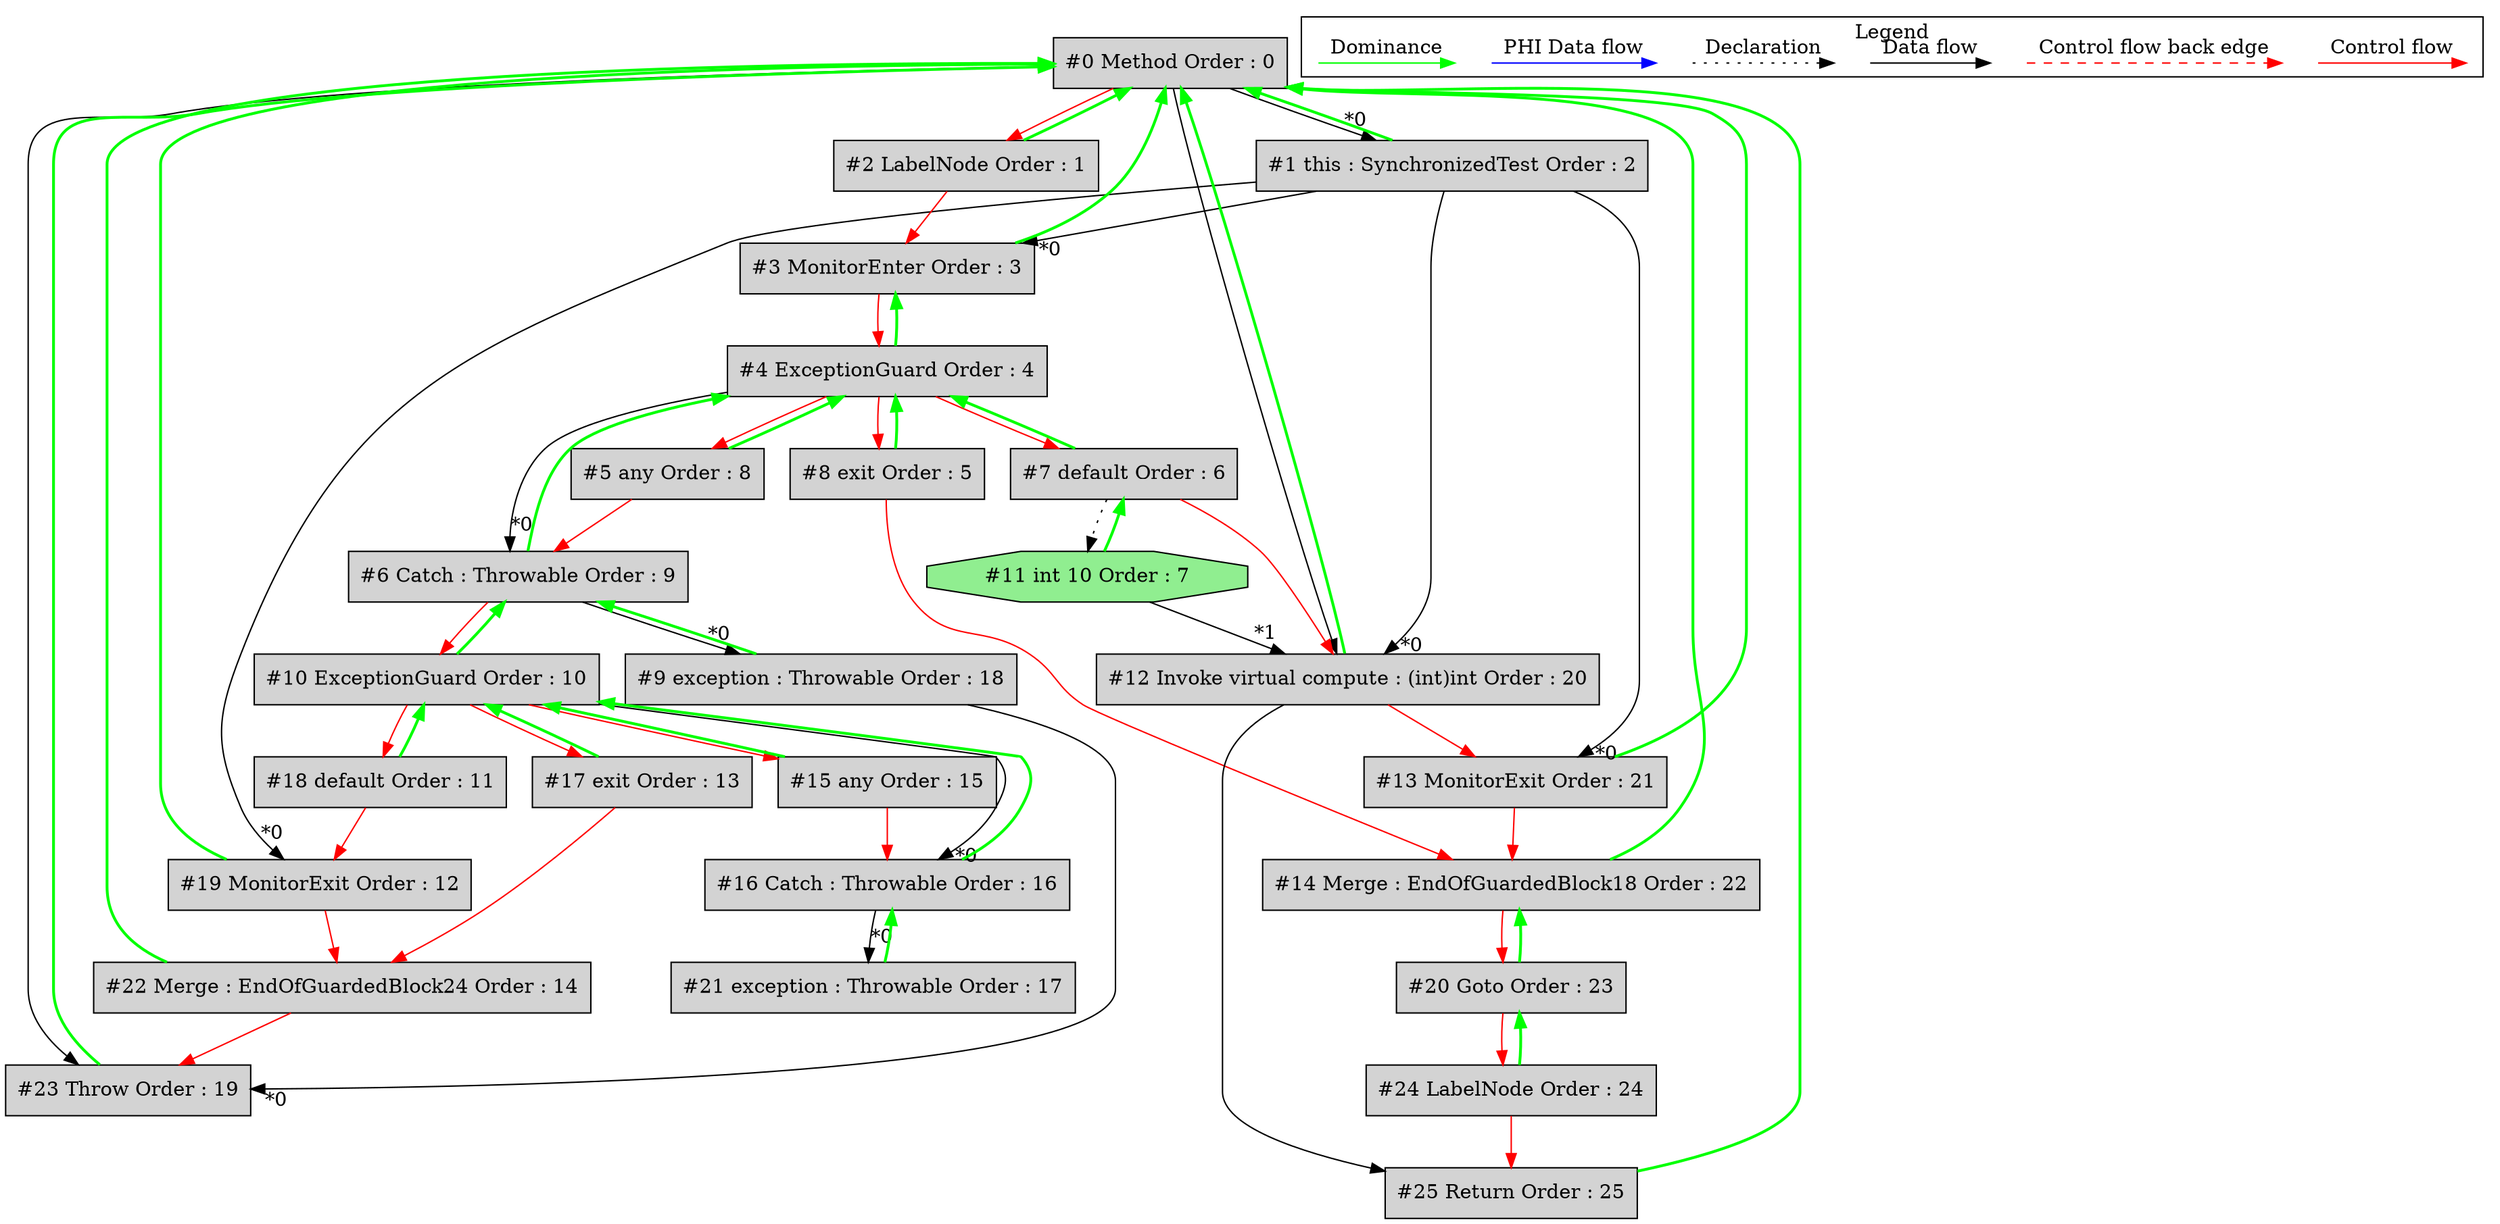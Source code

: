 digraph debugoutput {
 ordering="in";
 node0[label="#0 Method Order : 0",shape=box, fillcolor=lightgrey, style=filled];
 node1[label="#1 this : SynchronizedTest Order : 2",shape=box, fillcolor=lightgrey, style=filled];
 node1 -> node0[dir="forward" color="green" penwidth="2"];
 node0 -> node1[headlabel="*0", labeldistance=2];
 node2[label="#2 LabelNode Order : 1",shape=box, fillcolor=lightgrey, style=filled];
 node2 -> node0[dir="forward" color="green" penwidth="2"];
 node0 -> node2[labeldistance=2, color=red, fontcolor=red];
 node3[label="#3 MonitorEnter Order : 3",shape=box, fillcolor=lightgrey, style=filled];
 node3 -> node0[dir="forward" color="green" penwidth="2"];
 node1 -> node3[headlabel="*0", labeldistance=2];
 node2 -> node3[labeldistance=2, color=red, fontcolor=red];
 node4[label="#4 ExceptionGuard Order : 4",shape=box, fillcolor=lightgrey, style=filled];
 node4 -> node3[dir="forward" color="green" penwidth="2"];
 node3 -> node4[labeldistance=2, color=red, fontcolor=red];
 node5[label="#5 any Order : 8",shape=box, fillcolor=lightgrey, style=filled];
 node5 -> node4[dir="forward" color="green" penwidth="2"];
 node4 -> node5[labeldistance=2, color=red, fontcolor=red];
 node6[label="#6 Catch : Throwable Order : 9",shape=box, fillcolor=lightgrey, style=filled];
 node6 -> node4[dir="forward" color="green" penwidth="2"];
 node4 -> node6[headlabel="*0", labeldistance=2];
 node5 -> node6[labeldistance=2, color=red, fontcolor=red];
 node7[label="#7 default Order : 6",shape=box, fillcolor=lightgrey, style=filled];
 node7 -> node4[dir="forward" color="green" penwidth="2"];
 node4 -> node7[labeldistance=2, color=red, fontcolor=red];
 node8[label="#8 exit Order : 5",shape=box, fillcolor=lightgrey, style=filled];
 node8 -> node4[dir="forward" color="green" penwidth="2"];
 node4 -> node8[labeldistance=2, color=red, fontcolor=red];
 node9[label="#9 exception : Throwable Order : 18",shape=box, fillcolor=lightgrey, style=filled];
 node9 -> node6[dir="forward" color="green" penwidth="2"];
 node6 -> node9[headlabel="*0", labeldistance=2];
 node10[label="#10 ExceptionGuard Order : 10",shape=box, fillcolor=lightgrey, style=filled];
 node10 -> node6[dir="forward" color="green" penwidth="2"];
 node6 -> node10[labeldistance=2, color=red, fontcolor=red];
 node11[label="#11 int 10 Order : 7",shape=octagon, fillcolor=lightgreen, style=filled];
 node11 -> node7[dir="forward" color="green" penwidth="2"];
 node7 -> node11[style=dotted];
 node12[label="#12 Invoke virtual compute : (int)int Order : 20",shape=box, fillcolor=lightgrey, style=filled];
 node12 -> node0[dir="forward" color="green" penwidth="2"];
 node1 -> node12[headlabel="*0", labeldistance=2];
 node11 -> node12[headlabel="*1", labeldistance=2];
 node7 -> node12[labeldistance=2, color=red, fontcolor=red];
 node0 -> node12;
 node13[label="#13 MonitorExit Order : 21",shape=box, fillcolor=lightgrey, style=filled];
 node13 -> node0[dir="forward" color="green" penwidth="2"];
 node1 -> node13[headlabel="*0", labeldistance=2];
 node12 -> node13[labeldistance=2, color=red, fontcolor=red];
 node14[label="#14 Merge : EndOfGuardedBlock18 Order : 22",shape=box, fillcolor=lightgrey, style=filled];
 node14 -> node0[dir="forward" color="green" penwidth="2"];
 node13 -> node14[labeldistance=2, color=red, fontcolor=red];
 node8 -> node14[labeldistance=2, color=red, fontcolor=red];
 node15[label="#15 any Order : 15",shape=box, fillcolor=lightgrey, style=filled];
 node15 -> node10[dir="forward" color="green" penwidth="2"];
 node10 -> node15[labeldistance=2, color=red, fontcolor=red];
 node16[label="#16 Catch : Throwable Order : 16",shape=box, fillcolor=lightgrey, style=filled];
 node16 -> node10[dir="forward" color="green" penwidth="2"];
 node10 -> node16[headlabel="*0", labeldistance=2];
 node15 -> node16[labeldistance=2, color=red, fontcolor=red];
 node17[label="#17 exit Order : 13",shape=box, fillcolor=lightgrey, style=filled];
 node17 -> node10[dir="forward" color="green" penwidth="2"];
 node10 -> node17[labeldistance=2, color=red, fontcolor=red];
 node18[label="#18 default Order : 11",shape=box, fillcolor=lightgrey, style=filled];
 node18 -> node10[dir="forward" color="green" penwidth="2"];
 node10 -> node18[labeldistance=2, color=red, fontcolor=red];
 node19[label="#19 MonitorExit Order : 12",shape=box, fillcolor=lightgrey, style=filled];
 node19 -> node0[dir="forward" color="green" penwidth="2"];
 node1 -> node19[headlabel="*0", labeldistance=2];
 node18 -> node19[labeldistance=2, color=red, fontcolor=red];
 node20[label="#20 Goto Order : 23",shape=box, fillcolor=lightgrey, style=filled];
 node20 -> node14[dir="forward" color="green" penwidth="2"];
 node14 -> node20[labeldistance=2, color=red, fontcolor=red];
 node21[label="#21 exception : Throwable Order : 17",shape=box, fillcolor=lightgrey, style=filled];
 node21 -> node16[dir="forward" color="green" penwidth="2"];
 node16 -> node21[headlabel="*0", labeldistance=2];
 node22[label="#22 Merge : EndOfGuardedBlock24 Order : 14",shape=box, fillcolor=lightgrey, style=filled];
 node22 -> node0[dir="forward" color="green" penwidth="2"];
 node19 -> node22[labeldistance=2, color=red, fontcolor=red];
 node17 -> node22[labeldistance=2, color=red, fontcolor=red];
 node23[label="#23 Throw Order : 19",shape=box, fillcolor=lightgrey, style=filled];
 node23 -> node0[dir="forward" color="green" penwidth="2"];
 node9 -> node23[headlabel="*0", labeldistance=2];
 node22 -> node23[labeldistance=2, color=red, fontcolor=red];
 node0 -> node23;
 node24[label="#24 LabelNode Order : 24",shape=box, fillcolor=lightgrey, style=filled];
 node24 -> node20[dir="forward" color="green" penwidth="2"];
 node20 -> node24[labeldistance=2, color=red, fontcolor=red];
 node25[label="#25 Return Order : 25",shape=box, fillcolor=lightgrey, style=filled];
 node25 -> node0[dir="forward" color="green" penwidth="2"];
 node24 -> node25[labeldistance=2, color=red, fontcolor=red];
 node12 -> node25;
 subgraph cluster_000 {
  label = "Legend";
  node [shape=point]
  {
   rank=same;
   c0 [style = invis];
   c1 [style = invis];
   c2 [style = invis];
   c3 [style = invis];
   d0 [style = invis];
   d1 [style = invis];
   d2 [style = invis];
   d3 [style = invis];
   d4 [style = invis];
   d5 [style = invis];
   d6 [style = invis];
   d7 [style = invis];
  }
  c0 -> c1 [label="Control flow", style=solid, color=red]
  c2 -> c3 [label="Control flow back edge", style=dashed, color=red]
  d0 -> d1 [label="Data flow"]
  d2 -> d3 [label="Declaration", style=dotted]
  d4 -> d5 [label="PHI Data flow", color=blue]
  d6 -> d7 [label="Dominance", color=green]
 }

}
